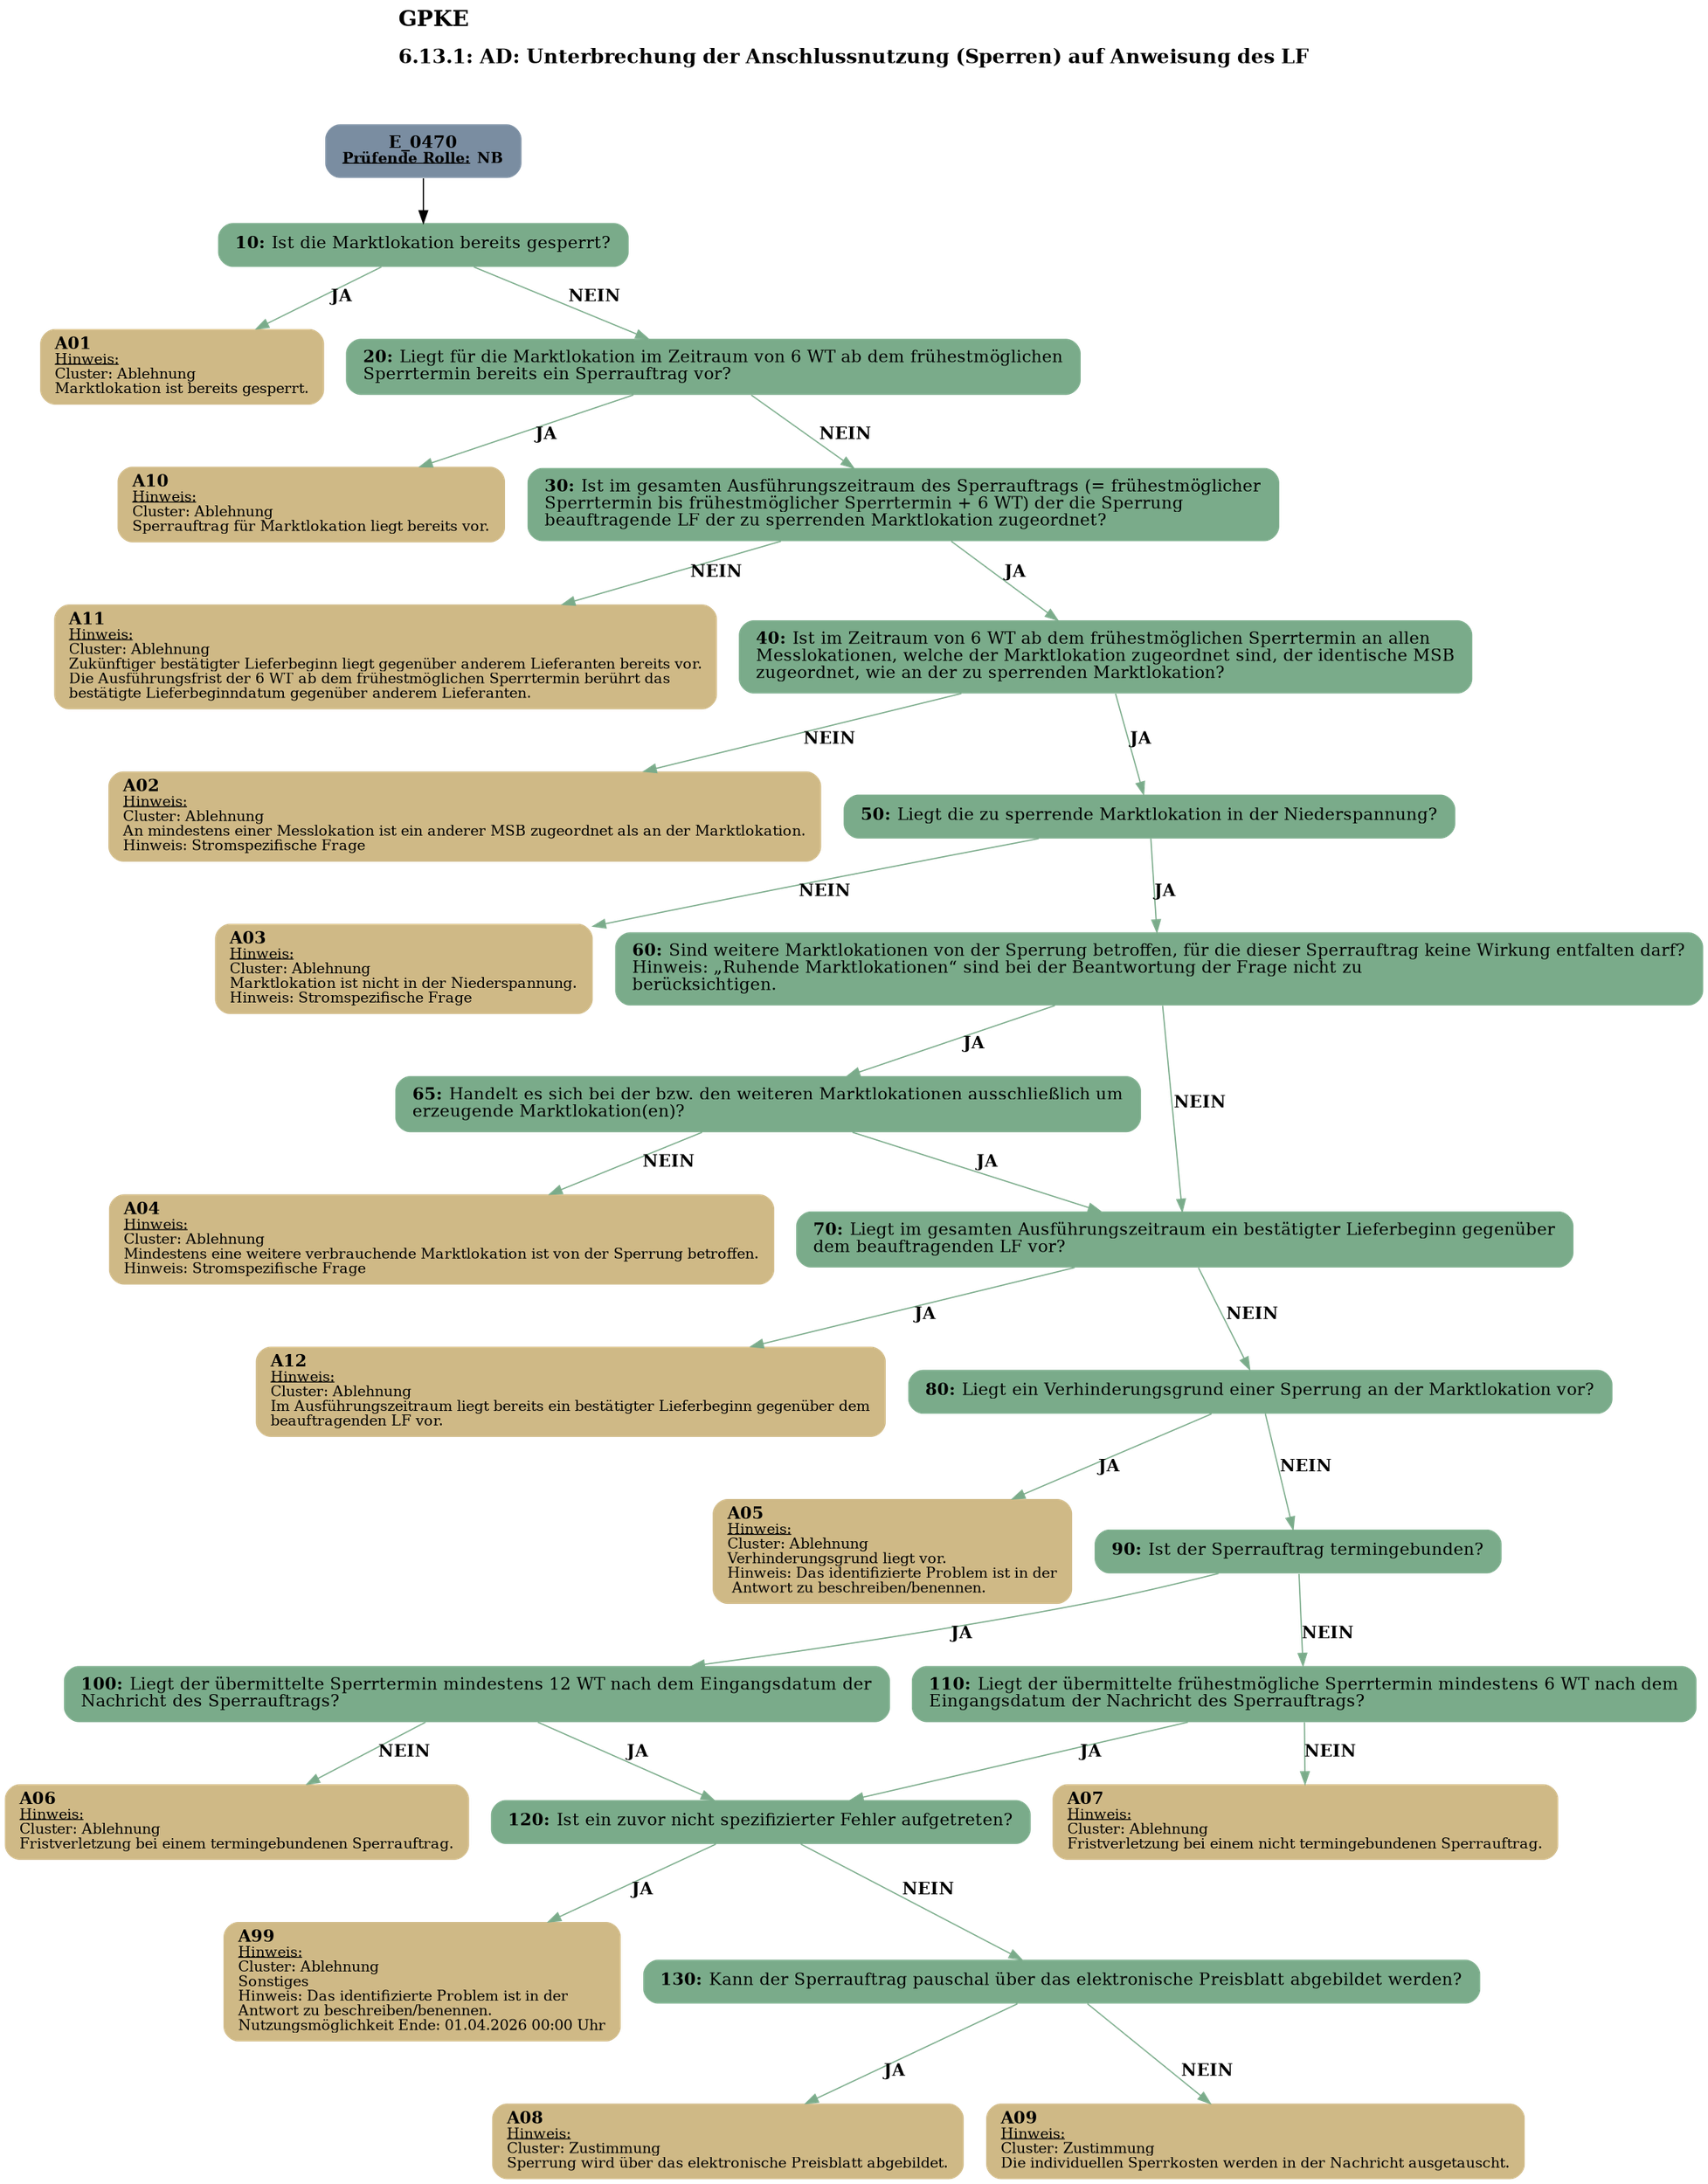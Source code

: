 digraph D {
    labelloc="t";
    label=<<B><FONT POINT-SIZE="18">GPKE</FONT></B><BR align="left"/><BR/><B><FONT POINT-SIZE="16">6.13.1: AD: Unterbrechung der Anschlussnutzung (Sperren) auf Anweisung des LF</FONT></B><BR align="left"/><BR/><BR/><BR/>>;
    ratio="compress";
    concentrate=true;
    pack=true;
    rankdir=TB;
    packmode="array";
    size="20,20";
    "Start" [margin="0.2,0.12", shape=box, style="filled,rounded", penwidth=0.0, fillcolor="#7a8da1", label=<<B>E_0470</B><BR align="center"/><FONT point-size="12"><B><U>Prüfende Rolle:</U> NB</B></FONT><BR align="center"/>>];
    "10" [margin="0.2,0.12", shape=box, style="filled,rounded", penwidth=0.0, fillcolor="#7aab8a", label=<<B>10: </B>Ist die Marktlokation bereits gesperrt?<BR align="left"/>>];
    "A01" [margin="0.17,0.08", shape=box, style="filled,rounded", penwidth=0.0, fillcolor="#cfb986", label=<<B>A01</B><BR align="left"/><FONT point-size="12"><U>Hinweis:</U><BR align="left"/>Cluster: Ablehnung<BR align="left"/>Marktlokation ist bereits gesperrt.<BR align="left"/></FONT>>];
    "20" [margin="0.2,0.12", shape=box, style="filled,rounded", penwidth=0.0, fillcolor="#7aab8a", label=<<B>20: </B>Liegt für die Marktlokation im Zeitraum von 6 WT ab dem frühestmöglichen<BR align="left"/>Sperrtermin bereits ein Sperrauftrag vor?<BR align="left"/>>];
    "A10" [margin="0.17,0.08", shape=box, style="filled,rounded", penwidth=0.0, fillcolor="#cfb986", label=<<B>A10</B><BR align="left"/><FONT point-size="12"><U>Hinweis:</U><BR align="left"/>Cluster: Ablehnung<BR align="left"/>Sperrauftrag für Marktlokation liegt bereits vor.<BR align="left"/></FONT>>];
    "30" [margin="0.2,0.12", shape=box, style="filled,rounded", penwidth=0.0, fillcolor="#7aab8a", label=<<B>30: </B>Ist im gesamten Ausführungszeitraum des Sperrauftrags (= frühestmöglicher<BR align="left"/>Sperrtermin bis frühestmöglicher Sperrtermin + 6 WT) der die Sperrung<BR align="left"/>beauftragende LF der zu sperrenden Marktlokation zugeordnet?<BR align="left"/>>];
    "A11" [margin="0.17,0.08", shape=box, style="filled,rounded", penwidth=0.0, fillcolor="#cfb986", label=<<B>A11</B><BR align="left"/><FONT point-size="12"><U>Hinweis:</U><BR align="left"/>Cluster: Ablehnung<BR align="left"/>Zukünftiger bestätigter Lieferbeginn liegt gegenüber anderem Lieferanten bereits vor.<BR align="left"/>Die Ausführungsfrist der 6 WT ab dem frühestmöglichen Sperrtermin berührt das<BR align="left"/>bestätigte Lieferbeginndatum gegenüber anderem Lieferanten.<BR align="left"/></FONT>>];
    "40" [margin="0.2,0.12", shape=box, style="filled,rounded", penwidth=0.0, fillcolor="#7aab8a", label=<<B>40: </B>Ist im Zeitraum von 6 WT ab dem frühestmöglichen Sperrtermin an allen<BR align="left"/>Messlokationen, welche der Marktlokation zugeordnet sind, der identische MSB<BR align="left"/>zugeordnet, wie an der zu sperrenden Marktlokation?<BR align="left"/>>];
    "A02" [margin="0.17,0.08", shape=box, style="filled,rounded", penwidth=0.0, fillcolor="#cfb986", label=<<B>A02</B><BR align="left"/><FONT point-size="12"><U>Hinweis:</U><BR align="left"/>Cluster: Ablehnung<BR align="left"/>An mindestens einer Messlokation ist ein anderer MSB zugeordnet als an der Marktlokation.<BR align="left"/>Hinweis: Stromspezifische Frage<BR align="left"/></FONT>>];
    "50" [margin="0.2,0.12", shape=box, style="filled,rounded", penwidth=0.0, fillcolor="#7aab8a", label=<<B>50: </B>Liegt die zu sperrende Marktlokation in der Niederspannung?<BR align="left"/>>];
    "A03" [margin="0.17,0.08", shape=box, style="filled,rounded", penwidth=0.0, fillcolor="#cfb986", label=<<B>A03</B><BR align="left"/><FONT point-size="12"><U>Hinweis:</U><BR align="left"/>Cluster: Ablehnung<BR align="left"/>Marktlokation ist nicht in der Niederspannung.<BR align="left"/>Hinweis: Stromspezifische Frage<BR align="left"/></FONT>>];
    "60" [margin="0.2,0.12", shape=box, style="filled,rounded", penwidth=0.0, fillcolor="#7aab8a", label=<<B>60: </B>Sind weitere Marktlokationen von der Sperrung betroffen, für die dieser Sperrauftrag keine Wirkung entfalten darf?<BR align="left"/>Hinweis: „Ruhende Marktlokationen“ sind bei der Beantwortung der Frage nicht zu<BR align="left"/>berücksichtigen.<BR align="left"/>>];
    "65" [margin="0.2,0.12", shape=box, style="filled,rounded", penwidth=0.0, fillcolor="#7aab8a", label=<<B>65: </B>Handelt es sich bei der bzw. den weiteren Marktlokationen ausschließlich um<BR align="left"/>erzeugende Marktlokation(en)?<BR align="left"/>>];
    "A04" [margin="0.17,0.08", shape=box, style="filled,rounded", penwidth=0.0, fillcolor="#cfb986", label=<<B>A04</B><BR align="left"/><FONT point-size="12"><U>Hinweis:</U><BR align="left"/>Cluster: Ablehnung<BR align="left"/>Mindestens eine weitere verbrauchende Marktlokation ist von der Sperrung betroffen.<BR align="left"/>Hinweis: Stromspezifische Frage<BR align="left"/></FONT>>];
    "70" [margin="0.2,0.12", shape=box, style="filled,rounded", penwidth=0.0, fillcolor="#7aab8a", label=<<B>70: </B>Liegt im gesamten Ausführungszeitraum ein bestätigter Lieferbeginn gegenüber<BR align="left"/>dem beauftragenden LF vor?<BR align="left"/>>];
    "A12" [margin="0.17,0.08", shape=box, style="filled,rounded", penwidth=0.0, fillcolor="#cfb986", label=<<B>A12</B><BR align="left"/><FONT point-size="12"><U>Hinweis:</U><BR align="left"/>Cluster: Ablehnung<BR align="left"/>Im Ausführungszeitraum liegt bereits ein bestätigter Lieferbeginn gegenüber dem<BR align="left"/>beauftragenden LF vor.<BR align="left"/></FONT>>];
    "80" [margin="0.2,0.12", shape=box, style="filled,rounded", penwidth=0.0, fillcolor="#7aab8a", label=<<B>80: </B>Liegt ein Verhinderungsgrund einer Sperrung an der Marktlokation vor?<BR align="left"/>>];
    "A05" [margin="0.17,0.08", shape=box, style="filled,rounded", penwidth=0.0, fillcolor="#cfb986", label=<<B>A05</B><BR align="left"/><FONT point-size="12"><U>Hinweis:</U><BR align="left"/>Cluster: Ablehnung<BR align="left"/>Verhinderungsgrund liegt vor.<BR align="left"/>Hinweis: Das identifizierte Problem ist in der<BR align="left"/> Antwort zu beschreiben/benennen.<BR align="left"/></FONT>>];
    "90" [margin="0.2,0.12", shape=box, style="filled,rounded", penwidth=0.0, fillcolor="#7aab8a", label=<<B>90: </B>Ist der Sperrauftrag termingebunden?<BR align="left"/>>];
    "100" [margin="0.2,0.12", shape=box, style="filled,rounded", penwidth=0.0, fillcolor="#7aab8a", label=<<B>100: </B>Liegt der übermittelte Sperrtermin mindestens 12 WT nach dem Eingangsdatum der<BR align="left"/>Nachricht des Sperrauftrags?<BR align="left"/>>];
    "A06" [margin="0.17,0.08", shape=box, style="filled,rounded", penwidth=0.0, fillcolor="#cfb986", label=<<B>A06</B><BR align="left"/><FONT point-size="12"><U>Hinweis:</U><BR align="left"/>Cluster: Ablehnung<BR align="left"/>Fristverletzung bei einem termingebundenen Sperrauftrag.<BR align="left"/></FONT>>];
    "110" [margin="0.2,0.12", shape=box, style="filled,rounded", penwidth=0.0, fillcolor="#7aab8a", label=<<B>110: </B>Liegt der übermittelte frühestmögliche Sperrtermin mindestens 6 WT nach dem<BR align="left"/>Eingangsdatum der Nachricht des Sperrauftrags?<BR align="left"/>>];
    "A07" [margin="0.17,0.08", shape=box, style="filled,rounded", penwidth=0.0, fillcolor="#cfb986", label=<<B>A07</B><BR align="left"/><FONT point-size="12"><U>Hinweis:</U><BR align="left"/>Cluster: Ablehnung<BR align="left"/>Fristverletzung bei einem nicht termingebundenen Sperrauftrag.<BR align="left"/></FONT>>];
    "120" [margin="0.2,0.12", shape=box, style="filled,rounded", penwidth=0.0, fillcolor="#7aab8a", label=<<B>120: </B>Ist ein zuvor nicht spezifizierter Fehler aufgetreten?<BR align="left"/>>];
    "A99" [margin="0.17,0.08", shape=box, style="filled,rounded", penwidth=0.0, fillcolor="#cfb986", label=<<B>A99</B><BR align="left"/><FONT point-size="12"><U>Hinweis:</U><BR align="left"/>Cluster: Ablehnung<BR align="left"/>Sonstiges<BR align="left"/>Hinweis: Das identifizierte Problem ist in der<BR align="left"/>Antwort zu beschreiben/benennen.<BR align="left"/>Nutzungsmöglichkeit Ende: 01.04.2026 00:00 Uhr<BR align="left"/></FONT>>];
    "130" [margin="0.2,0.12", shape=box, style="filled,rounded", penwidth=0.0, fillcolor="#7aab8a", label=<<B>130: </B>Kann der Sperrauftrag pauschal über das elektronische Preisblatt abgebildet werden?<BR align="left"/>>];
    "A08" [margin="0.17,0.08", shape=box, style="filled,rounded", penwidth=0.0, fillcolor="#cfb986", label=<<B>A08</B><BR align="left"/><FONT point-size="12"><U>Hinweis:</U><BR align="left"/>Cluster: Zustimmung<BR align="left"/>Sperrung wird über das elektronische Preisblatt abgebildet.<BR align="left"/></FONT>>];
    "A09" [margin="0.17,0.08", shape=box, style="filled,rounded", penwidth=0.0, fillcolor="#cfb986", label=<<B>A09</B><BR align="left"/><FONT point-size="12"><U>Hinweis:</U><BR align="left"/>Cluster: Zustimmung<BR align="left"/>Die individuellen Sperrkosten werden in der Nachricht ausgetauscht.<BR align="left"/></FONT>>];

    "Start" -> "10";
    "10" -> "A01" [label=<<B>JA</B>>, color="#7aab8a"];
    "10" -> "20" [label=<<B>NEIN</B>>, color="#7aab8a"];
    "20" -> "A10" [label=<<B>JA</B>>, color="#7aab8a"];
    "20" -> "30" [label=<<B>NEIN</B>>, color="#7aab8a"];
    "30" -> "A11" [label=<<B>NEIN</B>>, color="#7aab8a"];
    "30" -> "40" [label=<<B>JA</B>>, color="#7aab8a"];
    "40" -> "A02" [label=<<B>NEIN</B>>, color="#7aab8a"];
    "40" -> "50" [label=<<B>JA</B>>, color="#7aab8a"];
    "50" -> "A03" [label=<<B>NEIN</B>>, color="#7aab8a"];
    "50" -> "60" [label=<<B>JA</B>>, color="#7aab8a"];
    "60" -> "65" [label=<<B>JA</B>>, color="#7aab8a"];
    "60" -> "70" [label=<<B>NEIN</B>>, color="#7aab8a"];
    "65" -> "A04" [label=<<B>NEIN</B>>, color="#7aab8a"];
    "65" -> "70" [label=<<B>JA</B>>, color="#7aab8a"];
    "70" -> "A12" [label=<<B>JA</B>>, color="#7aab8a"];
    "70" -> "80" [label=<<B>NEIN</B>>, color="#7aab8a"];
    "80" -> "A05" [label=<<B>JA</B>>, color="#7aab8a"];
    "80" -> "90" [label=<<B>NEIN</B>>, color="#7aab8a"];
    "90" -> "100" [label=<<B>JA</B>>, color="#7aab8a"];
    "90" -> "110" [label=<<B>NEIN</B>>, color="#7aab8a"];
    "100" -> "A06" [label=<<B>NEIN</B>>, color="#7aab8a"];
    "100" -> "120" [label=<<B>JA</B>>, color="#7aab8a"];
    "110" -> "A07" [label=<<B>NEIN</B>>, color="#7aab8a"];
    "110" -> "120" [label=<<B>JA</B>>, color="#7aab8a"];
    "120" -> "A99" [label=<<B>JA</B>>, color="#7aab8a"];
    "120" -> "130" [label=<<B>NEIN</B>>, color="#7aab8a"];
    "130" -> "A08" [label=<<B>JA</B>>, color="#7aab8a"];
    "130" -> "A09" [label=<<B>NEIN</B>>, color="#7aab8a"];

    bgcolor="transparent";
}